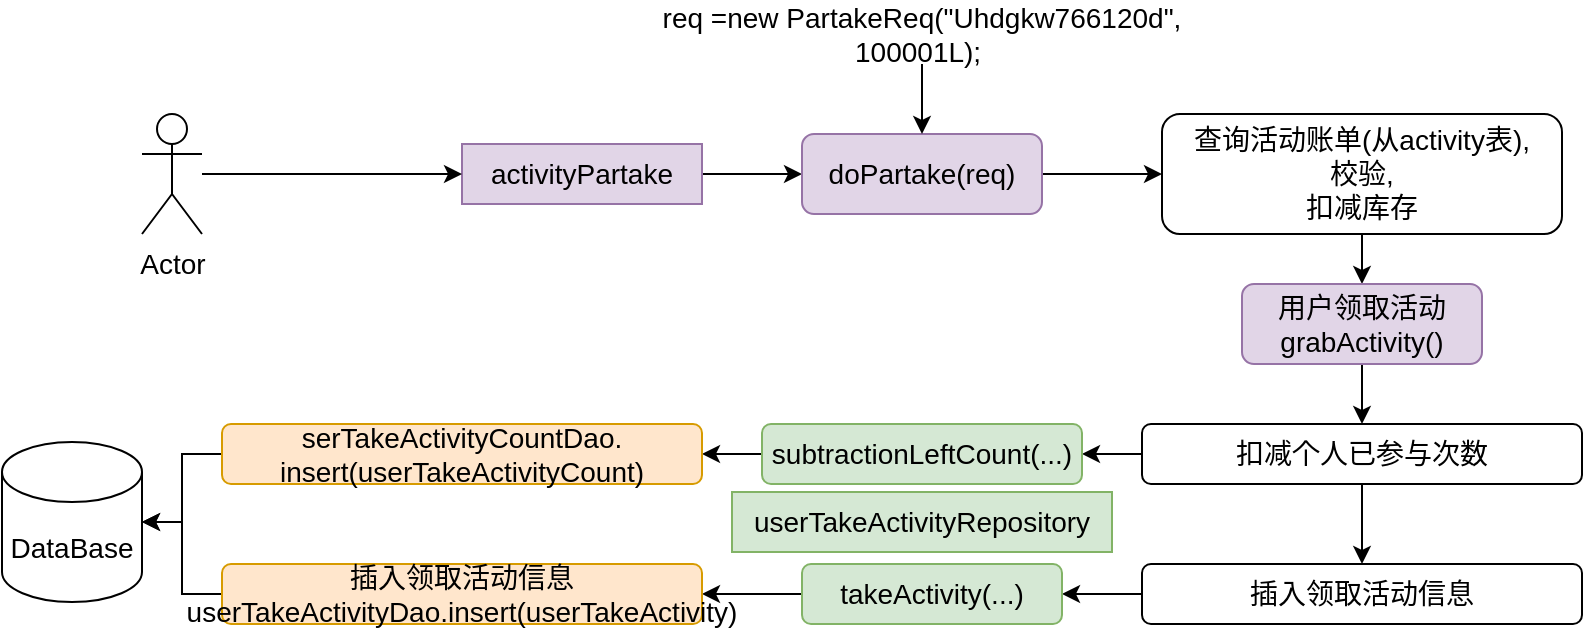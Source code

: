 <mxfile version="21.6.5" type="github">
  <diagram id="C5RBs43oDa-KdzZeNtuy" name="Page-1">
    <mxGraphModel dx="1779" dy="571" grid="1" gridSize="10" guides="1" tooltips="1" connect="1" arrows="1" fold="1" page="1" pageScale="1" pageWidth="827" pageHeight="1169" math="0" shadow="0">
      <root>
        <mxCell id="WIyWlLk6GJQsqaUBKTNV-0" />
        <mxCell id="WIyWlLk6GJQsqaUBKTNV-1" parent="WIyWlLk6GJQsqaUBKTNV-0" />
        <mxCell id="PrX8U-TaPz2yNPLpfvU8-28" value="" style="edgeStyle=orthogonalEdgeStyle;rounded=0;orthogonalLoop=1;jettySize=auto;html=1;strokeWidth=1;fontSize=14;fontStyle=0" edge="1" parent="WIyWlLk6GJQsqaUBKTNV-1" source="PrX8U-TaPz2yNPLpfvU8-0" target="PrX8U-TaPz2yNPLpfvU8-4">
          <mxGeometry relative="1" as="geometry" />
        </mxCell>
        <mxCell id="PrX8U-TaPz2yNPLpfvU8-0" value="activityPartake" style="rounded=0;whiteSpace=wrap;html=1;fillColor=#e1d5e7;strokeColor=#9673a6;strokeWidth=1;fontSize=14;fontStyle=0" vertex="1" parent="WIyWlLk6GJQsqaUBKTNV-1">
          <mxGeometry x="20" y="300" width="120" height="30" as="geometry" />
        </mxCell>
        <mxCell id="PrX8U-TaPz2yNPLpfvU8-18" value="" style="edgeStyle=orthogonalEdgeStyle;rounded=0;orthogonalLoop=1;jettySize=auto;html=1;strokeWidth=1;fontSize=14;fontStyle=0" edge="1" parent="WIyWlLk6GJQsqaUBKTNV-1" source="PrX8U-TaPz2yNPLpfvU8-1" target="PrX8U-TaPz2yNPLpfvU8-0">
          <mxGeometry relative="1" as="geometry" />
        </mxCell>
        <mxCell id="PrX8U-TaPz2yNPLpfvU8-1" value="Actor" style="shape=umlActor;verticalLabelPosition=bottom;verticalAlign=top;html=1;outlineConnect=0;strokeWidth=1;fontSize=14;fontStyle=0" vertex="1" parent="WIyWlLk6GJQsqaUBKTNV-1">
          <mxGeometry x="-140" y="285" width="30" height="60" as="geometry" />
        </mxCell>
        <mxCell id="PrX8U-TaPz2yNPLpfvU8-6" value="" style="edgeStyle=orthogonalEdgeStyle;rounded=0;orthogonalLoop=1;jettySize=auto;html=1;strokeWidth=1;fontSize=14;fontStyle=0" edge="1" parent="WIyWlLk6GJQsqaUBKTNV-1" source="PrX8U-TaPz2yNPLpfvU8-4" target="PrX8U-TaPz2yNPLpfvU8-5">
          <mxGeometry relative="1" as="geometry" />
        </mxCell>
        <mxCell id="PrX8U-TaPz2yNPLpfvU8-4" value="doPartake(req)" style="rounded=1;whiteSpace=wrap;html=1;fillColor=#e1d5e7;strokeColor=#9673a6;strokeWidth=1;fontSize=14;fontStyle=0" vertex="1" parent="WIyWlLk6GJQsqaUBKTNV-1">
          <mxGeometry x="190" y="295" width="120" height="40" as="geometry" />
        </mxCell>
        <mxCell id="PrX8U-TaPz2yNPLpfvU8-8" value="" style="edgeStyle=orthogonalEdgeStyle;rounded=0;orthogonalLoop=1;jettySize=auto;html=1;strokeWidth=1;fontSize=14;fontStyle=0" edge="1" parent="WIyWlLk6GJQsqaUBKTNV-1" source="PrX8U-TaPz2yNPLpfvU8-5" target="PrX8U-TaPz2yNPLpfvU8-7">
          <mxGeometry relative="1" as="geometry" />
        </mxCell>
        <mxCell id="PrX8U-TaPz2yNPLpfvU8-5" value="查询活动账单(从activity表),&lt;br style=&quot;font-size: 14px;&quot;&gt;校验,&lt;br style=&quot;font-size: 14px;&quot;&gt;扣减库存" style="rounded=1;whiteSpace=wrap;html=1;strokeWidth=1;fontSize=14;fontStyle=0" vertex="1" parent="WIyWlLk6GJQsqaUBKTNV-1">
          <mxGeometry x="370" y="285" width="200" height="60" as="geometry" />
        </mxCell>
        <mxCell id="PrX8U-TaPz2yNPLpfvU8-10" value="" style="edgeStyle=orthogonalEdgeStyle;rounded=0;orthogonalLoop=1;jettySize=auto;html=1;strokeWidth=1;fontSize=14;fontStyle=0" edge="1" parent="WIyWlLk6GJQsqaUBKTNV-1" source="PrX8U-TaPz2yNPLpfvU8-7" target="PrX8U-TaPz2yNPLpfvU8-9">
          <mxGeometry relative="1" as="geometry" />
        </mxCell>
        <mxCell id="PrX8U-TaPz2yNPLpfvU8-7" value="用户领取活动&lt;br style=&quot;font-size: 14px;&quot;&gt;grabActivity()" style="rounded=1;whiteSpace=wrap;html=1;fillColor=#e1d5e7;strokeColor=#9673a6;strokeWidth=1;fontSize=14;fontStyle=0" vertex="1" parent="WIyWlLk6GJQsqaUBKTNV-1">
          <mxGeometry x="410" y="370" width="120" height="40" as="geometry" />
        </mxCell>
        <mxCell id="PrX8U-TaPz2yNPLpfvU8-14" value="" style="edgeStyle=orthogonalEdgeStyle;rounded=0;orthogonalLoop=1;jettySize=auto;html=1;strokeWidth=1;fontSize=14;fontStyle=0" edge="1" parent="WIyWlLk6GJQsqaUBKTNV-1" source="PrX8U-TaPz2yNPLpfvU8-9" target="PrX8U-TaPz2yNPLpfvU8-13">
          <mxGeometry relative="1" as="geometry" />
        </mxCell>
        <mxCell id="PrX8U-TaPz2yNPLpfvU8-20" value="" style="edgeStyle=orthogonalEdgeStyle;rounded=0;orthogonalLoop=1;jettySize=auto;html=1;strokeWidth=1;fontSize=14;fontStyle=0" edge="1" parent="WIyWlLk6GJQsqaUBKTNV-1" source="PrX8U-TaPz2yNPLpfvU8-9" target="PrX8U-TaPz2yNPLpfvU8-19">
          <mxGeometry relative="1" as="geometry" />
        </mxCell>
        <mxCell id="PrX8U-TaPz2yNPLpfvU8-9" value="扣减个人已参与次数" style="rounded=1;whiteSpace=wrap;html=1;strokeWidth=1;fontSize=14;fontStyle=0" vertex="1" parent="WIyWlLk6GJQsqaUBKTNV-1">
          <mxGeometry x="360" y="440" width="220" height="30" as="geometry" />
        </mxCell>
        <mxCell id="PrX8U-TaPz2yNPLpfvU8-22" value="" style="edgeStyle=orthogonalEdgeStyle;rounded=0;orthogonalLoop=1;jettySize=auto;html=1;strokeWidth=1;fontSize=14;fontStyle=0" edge="1" parent="WIyWlLk6GJQsqaUBKTNV-1" source="PrX8U-TaPz2yNPLpfvU8-13" target="PrX8U-TaPz2yNPLpfvU8-21">
          <mxGeometry relative="1" as="geometry" />
        </mxCell>
        <mxCell id="PrX8U-TaPz2yNPLpfvU8-13" value="插入领取活动信息" style="rounded=1;whiteSpace=wrap;html=1;strokeWidth=1;fontSize=14;fontStyle=0" vertex="1" parent="WIyWlLk6GJQsqaUBKTNV-1">
          <mxGeometry x="360" y="510" width="220" height="30" as="geometry" />
        </mxCell>
        <mxCell id="PrX8U-TaPz2yNPLpfvU8-15" value="userTakeActivityRepository" style="rounded=0;whiteSpace=wrap;html=1;fillColor=#d5e8d4;strokeColor=#82b366;strokeWidth=1;fontSize=14;fontStyle=0" vertex="1" parent="WIyWlLk6GJQsqaUBKTNV-1">
          <mxGeometry x="155" y="474" width="190" height="30" as="geometry" />
        </mxCell>
        <mxCell id="PrX8U-TaPz2yNPLpfvU8-25" value="" style="edgeStyle=orthogonalEdgeStyle;rounded=0;orthogonalLoop=1;jettySize=auto;html=1;strokeWidth=1;fontSize=14;fontStyle=0" edge="1" parent="WIyWlLk6GJQsqaUBKTNV-1" source="PrX8U-TaPz2yNPLpfvU8-19" target="PrX8U-TaPz2yNPLpfvU8-24">
          <mxGeometry relative="1" as="geometry" />
        </mxCell>
        <mxCell id="PrX8U-TaPz2yNPLpfvU8-19" value="subtractionLeftCount(...)" style="rounded=1;whiteSpace=wrap;html=1;fillColor=#d5e8d4;strokeColor=#82b366;strokeWidth=1;fontSize=14;fontStyle=0" vertex="1" parent="WIyWlLk6GJQsqaUBKTNV-1">
          <mxGeometry x="170" y="440" width="160" height="30" as="geometry" />
        </mxCell>
        <mxCell id="PrX8U-TaPz2yNPLpfvU8-27" value="" style="edgeStyle=orthogonalEdgeStyle;rounded=0;orthogonalLoop=1;jettySize=auto;html=1;strokeWidth=1;fontSize=14;fontStyle=0" edge="1" parent="WIyWlLk6GJQsqaUBKTNV-1" source="PrX8U-TaPz2yNPLpfvU8-21" target="PrX8U-TaPz2yNPLpfvU8-26">
          <mxGeometry relative="1" as="geometry" />
        </mxCell>
        <mxCell id="PrX8U-TaPz2yNPLpfvU8-21" value="takeActivity(...)" style="rounded=1;whiteSpace=wrap;html=1;fillColor=#d5e8d4;strokeColor=#82b366;strokeWidth=1;fontSize=14;fontStyle=0" vertex="1" parent="WIyWlLk6GJQsqaUBKTNV-1">
          <mxGeometry x="190" y="510" width="130" height="30" as="geometry" />
        </mxCell>
        <mxCell id="PrX8U-TaPz2yNPLpfvU8-38" value="" style="edgeStyle=orthogonalEdgeStyle;rounded=0;orthogonalLoop=1;jettySize=auto;html=1;strokeWidth=1;fontSize=14;fontStyle=0" edge="1" parent="WIyWlLk6GJQsqaUBKTNV-1" source="PrX8U-TaPz2yNPLpfvU8-24" target="PrX8U-TaPz2yNPLpfvU8-37">
          <mxGeometry relative="1" as="geometry" />
        </mxCell>
        <mxCell id="PrX8U-TaPz2yNPLpfvU8-24" value="serTakeActivityCountDao.&lt;br style=&quot;font-size: 14px;&quot;&gt;insert(userTakeActivityCount)" style="rounded=1;whiteSpace=wrap;html=1;fillColor=#ffe6cc;strokeColor=#d79b00;strokeWidth=1;fontSize=14;fontStyle=0" vertex="1" parent="WIyWlLk6GJQsqaUBKTNV-1">
          <mxGeometry x="-100" y="440" width="240" height="30" as="geometry" />
        </mxCell>
        <mxCell id="PrX8U-TaPz2yNPLpfvU8-39" value="" style="edgeStyle=orthogonalEdgeStyle;rounded=0;orthogonalLoop=1;jettySize=auto;html=1;strokeWidth=1;fontSize=14;fontStyle=0" edge="1" parent="WIyWlLk6GJQsqaUBKTNV-1" source="PrX8U-TaPz2yNPLpfvU8-26" target="PrX8U-TaPz2yNPLpfvU8-37">
          <mxGeometry relative="1" as="geometry" />
        </mxCell>
        <mxCell id="PrX8U-TaPz2yNPLpfvU8-26" value="插入领取活动信息&lt;br style=&quot;font-size: 14px;&quot;&gt;userTakeActivityDao.insert(userTakeActivity)" style="rounded=1;whiteSpace=wrap;html=1;fillColor=#ffe6cc;strokeColor=#d79b00;strokeWidth=1;fontSize=14;fontStyle=0" vertex="1" parent="WIyWlLk6GJQsqaUBKTNV-1">
          <mxGeometry x="-100" y="510" width="240" height="30" as="geometry" />
        </mxCell>
        <mxCell id="PrX8U-TaPz2yNPLpfvU8-35" value="" style="edgeStyle=orthogonalEdgeStyle;rounded=0;orthogonalLoop=1;jettySize=auto;html=1;strokeWidth=1;fontSize=14;fontStyle=0" edge="1" parent="WIyWlLk6GJQsqaUBKTNV-1" source="PrX8U-TaPz2yNPLpfvU8-34" target="PrX8U-TaPz2yNPLpfvU8-4">
          <mxGeometry relative="1" as="geometry" />
        </mxCell>
        <mxCell id="PrX8U-TaPz2yNPLpfvU8-34" value="req =new PartakeReq(&quot;Uhdgkw766120d&quot;, 100001L);&amp;nbsp;" style="text;html=1;align=center;verticalAlign=middle;whiteSpace=wrap;rounded=0;strokeWidth=1;fontSize=14;fontStyle=0" vertex="1" parent="WIyWlLk6GJQsqaUBKTNV-1">
          <mxGeometry x="100" y="230" width="300" height="30" as="geometry" />
        </mxCell>
        <mxCell id="PrX8U-TaPz2yNPLpfvU8-37" value="DataBase" style="shape=cylinder3;whiteSpace=wrap;html=1;boundedLbl=1;backgroundOutline=1;size=15;strokeWidth=1;fontSize=14;fontStyle=0" vertex="1" parent="WIyWlLk6GJQsqaUBKTNV-1">
          <mxGeometry x="-210" y="449" width="70" height="80" as="geometry" />
        </mxCell>
      </root>
    </mxGraphModel>
  </diagram>
</mxfile>
